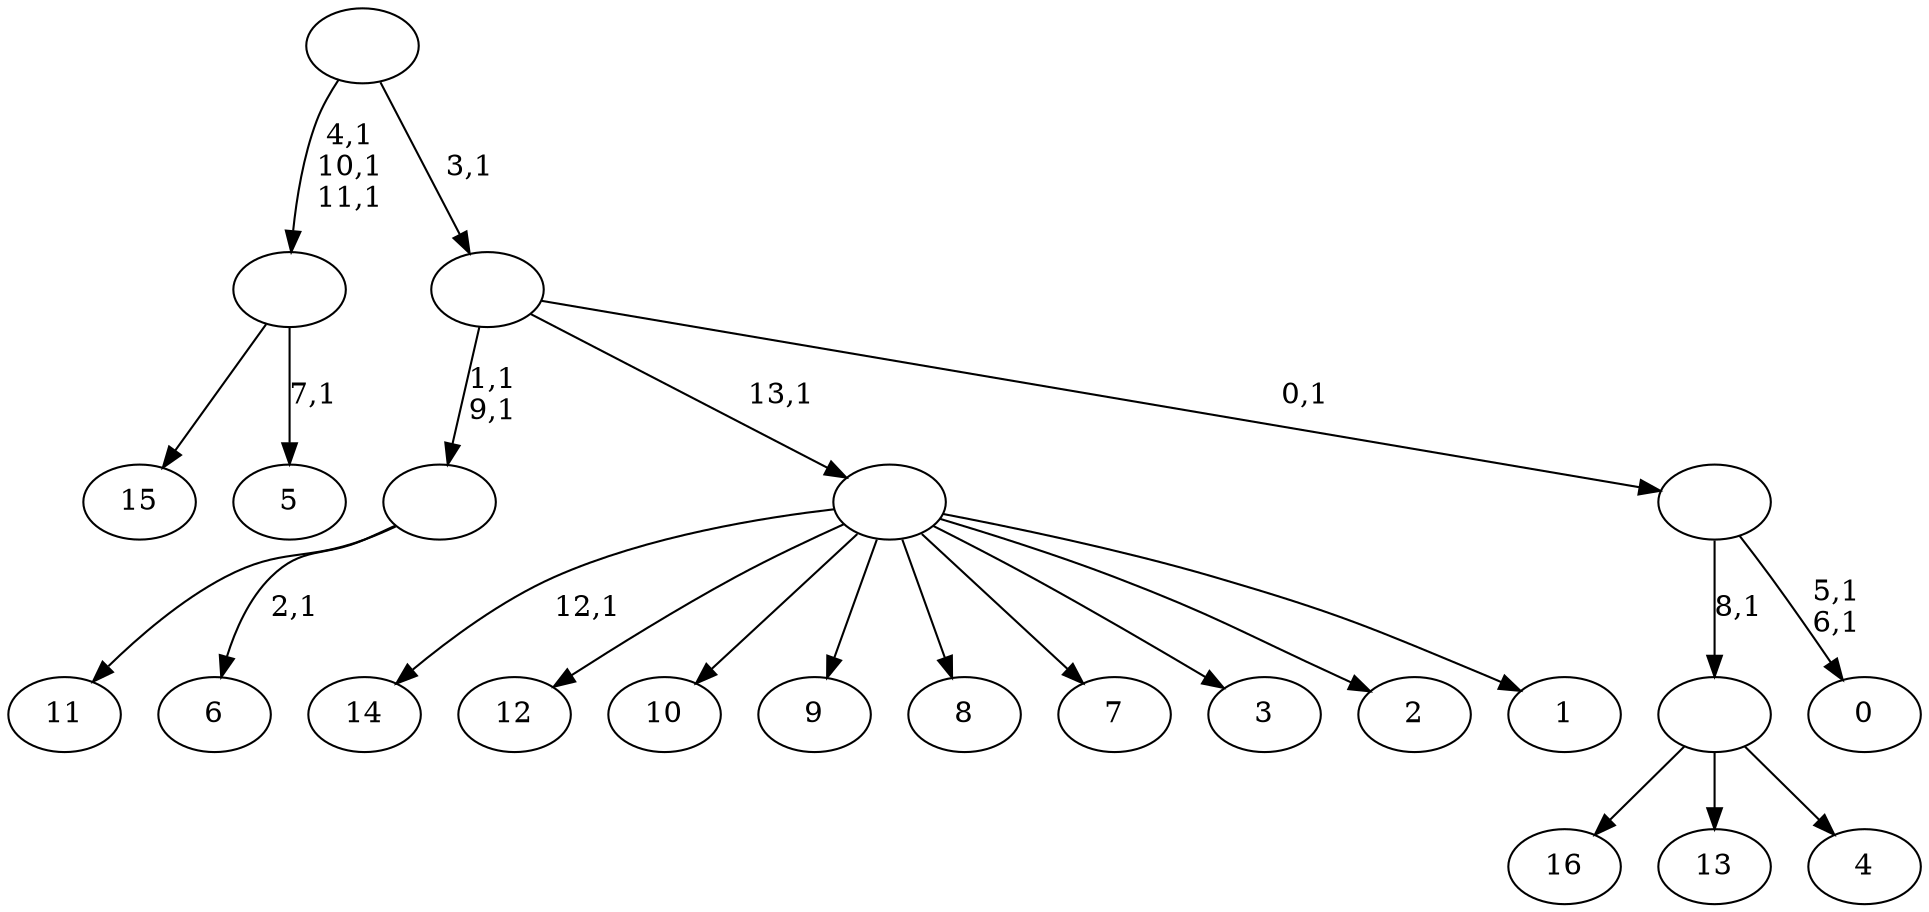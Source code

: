 digraph T {
	31 [label="16"]
	30 [label="15"]
	29 [label="14"]
	27 [label="13"]
	26 [label="12"]
	25 [label="11"]
	24 [label="10"]
	23 [label="9"]
	22 [label="8"]
	21 [label="7"]
	20 [label="6"]
	18 [label=""]
	16 [label="5"]
	14 [label=""]
	11 [label="4"]
	10 [label=""]
	9 [label="3"]
	8 [label="2"]
	7 [label="1"]
	6 [label=""]
	5 [label="0"]
	2 [label=""]
	1 [label=""]
	0 [label=""]
	18 -> 20 [label="2,1"]
	18 -> 25 [label=""]
	14 -> 16 [label="7,1"]
	14 -> 30 [label=""]
	10 -> 31 [label=""]
	10 -> 27 [label=""]
	10 -> 11 [label=""]
	6 -> 29 [label="12,1"]
	6 -> 26 [label=""]
	6 -> 24 [label=""]
	6 -> 23 [label=""]
	6 -> 22 [label=""]
	6 -> 21 [label=""]
	6 -> 9 [label=""]
	6 -> 8 [label=""]
	6 -> 7 [label=""]
	2 -> 5 [label="5,1\n6,1"]
	2 -> 10 [label="8,1"]
	1 -> 18 [label="1,1\n9,1"]
	1 -> 6 [label="13,1"]
	1 -> 2 [label="0,1"]
	0 -> 14 [label="4,1\n10,1\n11,1"]
	0 -> 1 [label="3,1"]
}
